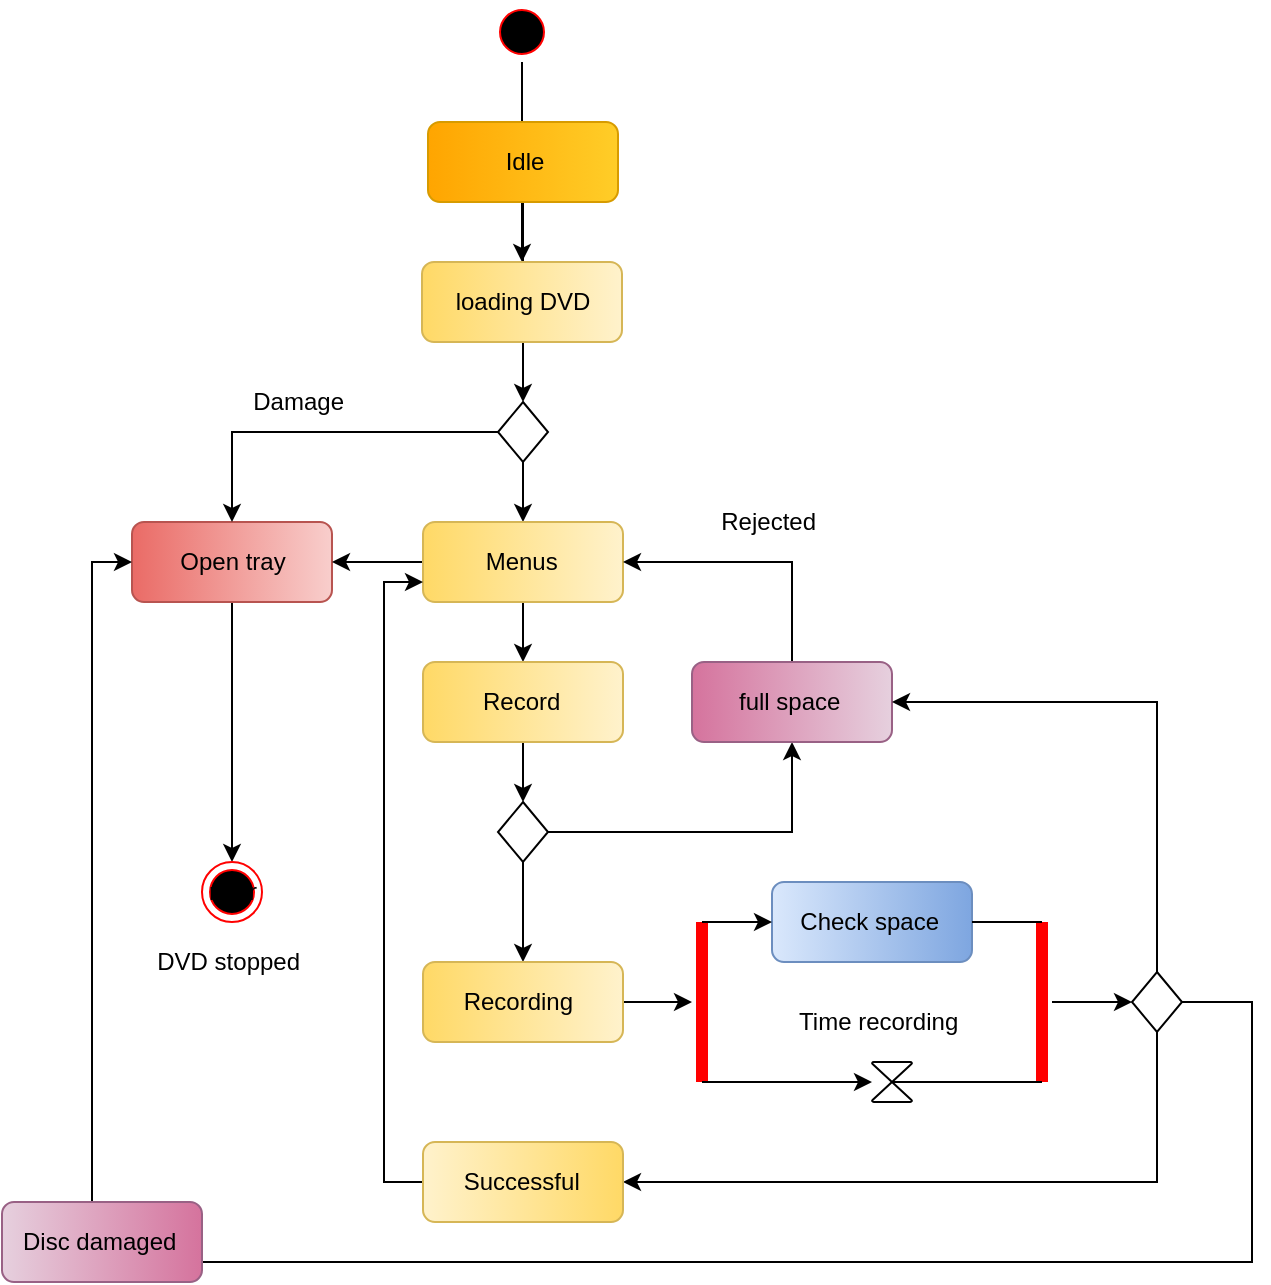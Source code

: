 <mxfile version="13.9.2" type="github" pages="4">
  <diagram id="hAEHXBgW_sw-LOkyO_sJ" name="Page-1">
    <mxGraphModel dx="859" dy="667" grid="1" gridSize="10" guides="1" tooltips="1" connect="1" arrows="1" fold="1" page="1" pageScale="1" pageWidth="850" pageHeight="1100" math="0" shadow="0">
      <root>
        <mxCell id="0" />
        <mxCell id="1" parent="0" />
        <mxCell id="sgPDyOiIJ39v793JOs24-14" value="" style="edgeStyle=orthogonalEdgeStyle;rounded=0;orthogonalLoop=1;jettySize=auto;html=1;" parent="1" source="sgPDyOiIJ39v793JOs24-1" target="sgPDyOiIJ39v793JOs24-8" edge="1">
          <mxGeometry relative="1" as="geometry" />
        </mxCell>
        <mxCell id="sgPDyOiIJ39v793JOs24-1" value="" style="ellipse;html=1;shape=startState;fillColor=#000000;strokeColor=#ff0000;" parent="1" vertex="1">
          <mxGeometry x="410" y="50" width="30" height="30" as="geometry" />
        </mxCell>
        <mxCell id="sgPDyOiIJ39v793JOs24-15" value="" style="edgeStyle=orthogonalEdgeStyle;rounded=0;orthogonalLoop=1;jettySize=auto;html=1;" parent="1" source="sgPDyOiIJ39v793JOs24-6" target="sgPDyOiIJ39v793JOs24-12" edge="1">
          <mxGeometry relative="1" as="geometry" />
        </mxCell>
        <mxCell id="sgPDyOiIJ39v793JOs24-6" value="Idle&lt;br&gt;" style="html=1;rotation=0;direction=west;gradientDirection=east;rounded=1;fillColor=#ffcd28;strokeColor=#d79b00;gradientColor=#ffa500;" parent="1" vertex="1">
          <mxGeometry x="378" y="110" width="95" height="40" as="geometry" />
        </mxCell>
        <mxCell id="sgPDyOiIJ39v793JOs24-8" value="loading DVD" style="html=1;rotation=0;direction=west;gradientDirection=east;rounded=1;gradientColor=#ffd966;fillColor=#fff2cc;strokeColor=#d6b656;" parent="1" vertex="1">
          <mxGeometry x="375" y="180" width="100" height="40" as="geometry" />
        </mxCell>
        <mxCell id="sgPDyOiIJ39v793JOs24-70" style="edgeStyle=orthogonalEdgeStyle;rounded=0;orthogonalLoop=1;jettySize=auto;html=1;entryX=0.5;entryY=0;entryDx=0;entryDy=0;" parent="1" source="sgPDyOiIJ39v793JOs24-11" target="sgPDyOiIJ39v793JOs24-68" edge="1">
          <mxGeometry relative="1" as="geometry" />
        </mxCell>
        <mxCell id="sgPDyOiIJ39v793JOs24-11" value="Open tray" style="html=1;rotation=0;direction=west;gradientDirection=east;rounded=1;gradientColor=#ea6b66;fillColor=#f8cecc;strokeColor=#b85450;" parent="1" vertex="1">
          <mxGeometry x="230" y="310" width="100" height="40" as="geometry" />
        </mxCell>
        <mxCell id="sgPDyOiIJ39v793JOs24-17" style="edgeStyle=orthogonalEdgeStyle;rounded=0;orthogonalLoop=1;jettySize=auto;html=1;entryX=0.5;entryY=1;entryDx=0;entryDy=0;" parent="1" source="sgPDyOiIJ39v793JOs24-12" target="sgPDyOiIJ39v793JOs24-11" edge="1">
          <mxGeometry relative="1" as="geometry" />
        </mxCell>
        <mxCell id="sgPDyOiIJ39v793JOs24-21" value="" style="edgeStyle=orthogonalEdgeStyle;rounded=0;orthogonalLoop=1;jettySize=auto;html=1;" parent="1" source="sgPDyOiIJ39v793JOs24-12" target="sgPDyOiIJ39v793JOs24-18" edge="1">
          <mxGeometry relative="1" as="geometry" />
        </mxCell>
        <mxCell id="sgPDyOiIJ39v793JOs24-12" value="" style="rhombus;whiteSpace=wrap;html=1;rounded=0;gradientColor=none;" parent="1" vertex="1">
          <mxGeometry x="413" y="250" width="25" height="30" as="geometry" />
        </mxCell>
        <mxCell id="sgPDyOiIJ39v793JOs24-23" value="" style="edgeStyle=orthogonalEdgeStyle;rounded=0;orthogonalLoop=1;jettySize=auto;html=1;" parent="1" source="sgPDyOiIJ39v793JOs24-18" target="sgPDyOiIJ39v793JOs24-11" edge="1">
          <mxGeometry relative="1" as="geometry" />
        </mxCell>
        <mxCell id="sgPDyOiIJ39v793JOs24-25" value="" style="edgeStyle=orthogonalEdgeStyle;rounded=0;orthogonalLoop=1;jettySize=auto;html=1;" parent="1" source="sgPDyOiIJ39v793JOs24-18" target="sgPDyOiIJ39v793JOs24-24" edge="1">
          <mxGeometry relative="1" as="geometry" />
        </mxCell>
        <mxCell id="sgPDyOiIJ39v793JOs24-18" value="Menus&amp;nbsp;" style="html=1;rotation=0;direction=west;gradientDirection=east;rounded=1;gradientColor=#ffd966;fillColor=#fff2cc;strokeColor=#d6b656;" parent="1" vertex="1">
          <mxGeometry x="375.5" y="310" width="100" height="40" as="geometry" />
        </mxCell>
        <mxCell id="sgPDyOiIJ39v793JOs24-22" value="Damage&amp;nbsp;" style="text;html=1;strokeColor=none;fillColor=none;align=center;verticalAlign=middle;whiteSpace=wrap;rounded=0;" parent="1" vertex="1">
          <mxGeometry x="270" y="240" width="90" height="20" as="geometry" />
        </mxCell>
        <mxCell id="sgPDyOiIJ39v793JOs24-27" value="" style="edgeStyle=orthogonalEdgeStyle;rounded=0;orthogonalLoop=1;jettySize=auto;html=1;" parent="1" source="sgPDyOiIJ39v793JOs24-24" target="sgPDyOiIJ39v793JOs24-26" edge="1">
          <mxGeometry relative="1" as="geometry" />
        </mxCell>
        <mxCell id="sgPDyOiIJ39v793JOs24-24" value="Record&amp;nbsp;" style="html=1;rotation=0;direction=west;gradientDirection=east;rounded=1;gradientColor=#ffd966;fillColor=#fff2cc;strokeColor=#d6b656;" parent="1" vertex="1">
          <mxGeometry x="375.5" y="380" width="100" height="40" as="geometry" />
        </mxCell>
        <mxCell id="sgPDyOiIJ39v793JOs24-29" style="edgeStyle=orthogonalEdgeStyle;rounded=0;orthogonalLoop=1;jettySize=auto;html=1;" parent="1" source="sgPDyOiIJ39v793JOs24-26" target="sgPDyOiIJ39v793JOs24-28" edge="1">
          <mxGeometry relative="1" as="geometry" />
        </mxCell>
        <mxCell id="sgPDyOiIJ39v793JOs24-32" value="" style="edgeStyle=orthogonalEdgeStyle;rounded=0;orthogonalLoop=1;jettySize=auto;html=1;" parent="1" source="sgPDyOiIJ39v793JOs24-26" target="sgPDyOiIJ39v793JOs24-31" edge="1">
          <mxGeometry relative="1" as="geometry" />
        </mxCell>
        <mxCell id="sgPDyOiIJ39v793JOs24-26" value="" style="rhombus;whiteSpace=wrap;html=1;rounded=0;gradientColor=none;" parent="1" vertex="1">
          <mxGeometry x="413" y="450" width="25" height="30" as="geometry" />
        </mxCell>
        <mxCell id="sgPDyOiIJ39v793JOs24-30" style="edgeStyle=orthogonalEdgeStyle;rounded=0;orthogonalLoop=1;jettySize=auto;html=1;entryX=0;entryY=0.5;entryDx=0;entryDy=0;exitX=0.5;exitY=1;exitDx=0;exitDy=0;" parent="1" source="sgPDyOiIJ39v793JOs24-28" target="sgPDyOiIJ39v793JOs24-18" edge="1">
          <mxGeometry relative="1" as="geometry">
            <mxPoint x="570" y="320" as="targetPoint" />
            <mxPoint x="560" y="330" as="sourcePoint" />
          </mxGeometry>
        </mxCell>
        <mxCell id="sgPDyOiIJ39v793JOs24-28" value="full space&amp;nbsp;" style="html=1;rotation=0;direction=west;gradientDirection=east;rounded=1;gradientColor=#d5739d;fillColor=#e6d0de;strokeColor=#996185;" parent="1" vertex="1">
          <mxGeometry x="510" y="380" width="100" height="40" as="geometry" />
        </mxCell>
        <mxCell id="sgPDyOiIJ39v793JOs24-40" value="" style="edgeStyle=orthogonalEdgeStyle;rounded=0;orthogonalLoop=1;jettySize=auto;html=1;" parent="1" source="sgPDyOiIJ39v793JOs24-31" target="sgPDyOiIJ39v793JOs24-38" edge="1">
          <mxGeometry relative="1" as="geometry" />
        </mxCell>
        <mxCell id="sgPDyOiIJ39v793JOs24-31" value="Recording&amp;nbsp;&amp;nbsp;" style="html=1;rotation=0;direction=west;gradientDirection=east;rounded=1;gradientColor=#ffd966;fillColor=#fff2cc;strokeColor=#d6b656;" parent="1" vertex="1">
          <mxGeometry x="375.5" y="530" width="100" height="40" as="geometry" />
        </mxCell>
        <mxCell id="sgPDyOiIJ39v793JOs24-33" value="Check space&amp;nbsp;" style="html=1;rotation=0;direction=east;gradientDirection=east;rounded=1;horizontal=1;gradientColor=#7ea6e0;fillColor=#dae8fc;strokeColor=#6c8ebf;" parent="1" vertex="1">
          <mxGeometry x="550" y="490" width="100" height="40" as="geometry" />
        </mxCell>
        <mxCell id="sgPDyOiIJ39v793JOs24-34" value="Rejected&amp;nbsp;" style="text;html=1;strokeColor=none;fillColor=none;align=center;verticalAlign=middle;whiteSpace=wrap;rounded=0;" parent="1" vertex="1">
          <mxGeometry x="500" y="300" width="100" height="20" as="geometry" />
        </mxCell>
        <mxCell id="sgPDyOiIJ39v793JOs24-38" value="" style="shape=line;html=1;strokeWidth=6;strokeColor=#ff0000;rounded=0;gradientColor=none;direction=south;" parent="1" vertex="1">
          <mxGeometry x="510" y="510" width="10" height="80" as="geometry" />
        </mxCell>
        <mxCell id="sgPDyOiIJ39v793JOs24-44" value="" style="endArrow=classic;html=1;entryX=0;entryY=0.5;entryDx=0;entryDy=0;exitX=0;exitY=0.5;exitDx=0;exitDy=0;exitPerimeter=0;" parent="1" source="sgPDyOiIJ39v793JOs24-38" target="sgPDyOiIJ39v793JOs24-33" edge="1">
          <mxGeometry width="50" height="50" relative="1" as="geometry">
            <mxPoint x="470" y="490" as="sourcePoint" />
            <mxPoint x="520" y="440" as="targetPoint" />
          </mxGeometry>
        </mxCell>
        <mxCell id="sgPDyOiIJ39v793JOs24-48" value="" style="verticalLabelPosition=bottom;verticalAlign=top;html=1;shape=mxgraph.flowchart.collate;rounded=0;gradientColor=none;" parent="1" vertex="1">
          <mxGeometry x="600" y="580" width="20" height="20" as="geometry" />
        </mxCell>
        <mxCell id="sgPDyOiIJ39v793JOs24-49" value="" style="endArrow=classic;html=1;exitX=1;exitY=0.5;exitDx=0;exitDy=0;exitPerimeter=0;" parent="1" source="sgPDyOiIJ39v793JOs24-38" target="sgPDyOiIJ39v793JOs24-48" edge="1">
          <mxGeometry width="50" height="50" relative="1" as="geometry">
            <mxPoint x="470" y="490" as="sourcePoint" />
            <mxPoint x="520" y="440" as="targetPoint" />
          </mxGeometry>
        </mxCell>
        <mxCell id="sgPDyOiIJ39v793JOs24-53" value="" style="shape=line;html=1;strokeWidth=6;strokeColor=#ff0000;rounded=0;gradientColor=none;direction=south;" parent="1" vertex="1">
          <mxGeometry x="680" y="510" width="10" height="80" as="geometry" />
        </mxCell>
        <mxCell id="sgPDyOiIJ39v793JOs24-56" value="" style="endArrow=none;html=1;exitX=1;exitY=0.5;exitDx=0;exitDy=0;entryX=0;entryY=0.5;entryDx=0;entryDy=0;entryPerimeter=0;" parent="1" source="sgPDyOiIJ39v793JOs24-33" target="sgPDyOiIJ39v793JOs24-53" edge="1">
          <mxGeometry width="50" height="50" relative="1" as="geometry">
            <mxPoint x="470" y="490" as="sourcePoint" />
            <mxPoint x="520" y="440" as="targetPoint" />
          </mxGeometry>
        </mxCell>
        <mxCell id="sgPDyOiIJ39v793JOs24-57" value="" style="endArrow=none;html=1;entryX=1;entryY=0.5;entryDx=0;entryDy=0;entryPerimeter=0;" parent="1" target="sgPDyOiIJ39v793JOs24-53" edge="1">
          <mxGeometry width="50" height="50" relative="1" as="geometry">
            <mxPoint x="610" y="590" as="sourcePoint" />
            <mxPoint x="520" y="440" as="targetPoint" />
          </mxGeometry>
        </mxCell>
        <mxCell id="sgPDyOiIJ39v793JOs24-63" style="edgeStyle=orthogonalEdgeStyle;rounded=0;orthogonalLoop=1;jettySize=auto;html=1;entryX=1;entryY=0.5;entryDx=0;entryDy=0;" parent="1" source="sgPDyOiIJ39v793JOs24-58" target="sgPDyOiIJ39v793JOs24-62" edge="1">
          <mxGeometry relative="1" as="geometry">
            <Array as="points">
              <mxPoint x="743" y="640" />
            </Array>
          </mxGeometry>
        </mxCell>
        <mxCell id="sgPDyOiIJ39v793JOs24-64" style="edgeStyle=orthogonalEdgeStyle;rounded=0;orthogonalLoop=1;jettySize=auto;html=1;entryX=0;entryY=0.5;entryDx=0;entryDy=0;" parent="1" source="sgPDyOiIJ39v793JOs24-58" target="sgPDyOiIJ39v793JOs24-28" edge="1">
          <mxGeometry relative="1" as="geometry">
            <Array as="points">
              <mxPoint x="743" y="400" />
            </Array>
          </mxGeometry>
        </mxCell>
        <mxCell id="sgPDyOiIJ39v793JOs24-71" style="edgeStyle=orthogonalEdgeStyle;rounded=0;orthogonalLoop=1;jettySize=auto;html=1;entryX=1;entryY=0.5;entryDx=0;entryDy=0;" parent="1" source="sgPDyOiIJ39v793JOs24-58" target="sgPDyOiIJ39v793JOs24-11" edge="1">
          <mxGeometry relative="1" as="geometry">
            <Array as="points">
              <mxPoint x="790" y="550" />
              <mxPoint x="790" y="680" />
              <mxPoint x="210" y="680" />
              <mxPoint x="210" y="330" />
            </Array>
          </mxGeometry>
        </mxCell>
        <mxCell id="sgPDyOiIJ39v793JOs24-58" value="" style="rhombus;whiteSpace=wrap;html=1;rounded=0;gradientColor=none;" parent="1" vertex="1">
          <mxGeometry x="730" y="535" width="25" height="30" as="geometry" />
        </mxCell>
        <mxCell id="sgPDyOiIJ39v793JOs24-59" value="" style="endArrow=classic;html=1;entryX=0;entryY=0.5;entryDx=0;entryDy=0;" parent="1" target="sgPDyOiIJ39v793JOs24-58" edge="1">
          <mxGeometry width="50" height="50" relative="1" as="geometry">
            <mxPoint x="690" y="550" as="sourcePoint" />
            <mxPoint x="520" y="440" as="targetPoint" />
          </mxGeometry>
        </mxCell>
        <mxCell id="sgPDyOiIJ39v793JOs24-67" style="edgeStyle=orthogonalEdgeStyle;rounded=0;orthogonalLoop=1;jettySize=auto;html=1;entryX=1;entryY=0.25;entryDx=0;entryDy=0;" parent="1" source="sgPDyOiIJ39v793JOs24-62" target="sgPDyOiIJ39v793JOs24-18" edge="1">
          <mxGeometry relative="1" as="geometry">
            <Array as="points">
              <mxPoint x="356" y="640" />
              <mxPoint x="356" y="340" />
            </Array>
          </mxGeometry>
        </mxCell>
        <mxCell id="sgPDyOiIJ39v793JOs24-62" value="Successful&amp;nbsp;" style="html=1;rotation=0;direction=east;gradientDirection=east;rounded=1;horizontal=1;gradientColor=#ffd966;fillColor=#fff2cc;strokeColor=#d6b656;" parent="1" vertex="1">
          <mxGeometry x="375.5" y="620" width="100" height="40" as="geometry" />
        </mxCell>
        <mxCell id="sgPDyOiIJ39v793JOs24-65" value="Time recording&amp;nbsp;" style="text;html=1;strokeColor=none;fillColor=none;align=center;verticalAlign=middle;whiteSpace=wrap;rounded=0;" parent="1" vertex="1">
          <mxGeometry x="560" y="550" width="90" height="20" as="geometry" />
        </mxCell>
        <mxCell id="sgPDyOiIJ39v793JOs24-68" value="rrrrrr" style="ellipse;html=1;shape=endState;fillColor=#000000;strokeColor=#ff0000;rounded=0;" parent="1" vertex="1">
          <mxGeometry x="265" y="480" width="30" height="30" as="geometry" />
        </mxCell>
        <mxCell id="sgPDyOiIJ39v793JOs24-69" value="DVD stopped&amp;nbsp;" style="text;html=1;strokeColor=none;fillColor=none;align=center;verticalAlign=middle;whiteSpace=wrap;rounded=0;" parent="1" vertex="1">
          <mxGeometry x="235" y="520" width="90" height="20" as="geometry" />
        </mxCell>
        <mxCell id="sgPDyOiIJ39v793JOs24-72" value="Disc damaged&amp;nbsp;" style="html=1;rotation=0;direction=east;gradientDirection=east;rounded=1;horizontal=1;gradientColor=#d5739d;fillColor=#e6d0de;strokeColor=#996185;" parent="1" vertex="1">
          <mxGeometry x="165" y="650" width="100" height="40" as="geometry" />
        </mxCell>
      </root>
    </mxGraphModel>
  </diagram>
  <diagram id="93QkW95OPvs3D_4Ogpfk" name="Page-2">
    <mxGraphModel dx="859" dy="667" grid="1" gridSize="10" guides="1" tooltips="1" connect="1" arrows="1" fold="1" page="1" pageScale="1" pageWidth="850" pageHeight="1100" math="0" shadow="0">
      <root>
        <mxCell id="_-v7dFgQ6czYNv9Y7Xcr-0" />
        <mxCell id="_-v7dFgQ6czYNv9Y7Xcr-1" parent="_-v7dFgQ6czYNv9Y7Xcr-0" />
        <mxCell id="m_a1Ltt_fcYvZuq43tVq-2" value="" style="edgeStyle=orthogonalEdgeStyle;rounded=0;orthogonalLoop=1;jettySize=auto;html=1;" parent="_-v7dFgQ6czYNv9Y7Xcr-1" source="_-v7dFgQ6czYNv9Y7Xcr-2" target="m_a1Ltt_fcYvZuq43tVq-1" edge="1">
          <mxGeometry relative="1" as="geometry" />
        </mxCell>
        <mxCell id="_-v7dFgQ6czYNv9Y7Xcr-2" value="" style="ellipse;html=1;shape=startState;fillColor=#000000;strokeColor=#ff0000;rounded=0;" parent="_-v7dFgQ6czYNv9Y7Xcr-1" vertex="1">
          <mxGeometry x="410" y="50" width="30" height="30" as="geometry" />
        </mxCell>
        <mxCell id="m_a1Ltt_fcYvZuq43tVq-0" value="Session 1" style="html=1;rotation=0;direction=west;gradientDirection=east;rounded=1;gradientColor=#97d077;fillColor=#d5e8d4;strokeColor=#82b366;" parent="_-v7dFgQ6czYNv9Y7Xcr-1" vertex="1">
          <mxGeometry x="375" y="100" width="100" height="40" as="geometry" />
        </mxCell>
        <mxCell id="Tu0s-6yWSxeFOU97Epcn-1" value="" style="edgeStyle=orthogonalEdgeStyle;rounded=0;orthogonalLoop=1;jettySize=auto;html=1;" parent="_-v7dFgQ6czYNv9Y7Xcr-1" source="m_a1Ltt_fcYvZuq43tVq-1" target="Tu0s-6yWSxeFOU97Epcn-0" edge="1">
          <mxGeometry relative="1" as="geometry" />
        </mxCell>
        <mxCell id="m_a1Ltt_fcYvZuq43tVq-1" value="Input PIN" style="html=1;rotation=0;direction=west;gradientDirection=east;rounded=1;fillColor=#e6d0de;gradientColor=#d5739d;strokeColor=#996185;" parent="_-v7dFgQ6czYNv9Y7Xcr-1" vertex="1">
          <mxGeometry x="375" y="180" width="100" height="40" as="geometry" />
        </mxCell>
        <mxCell id="Tu0s-6yWSxeFOU97Epcn-25" value="" style="edgeStyle=orthogonalEdgeStyle;rounded=0;orthogonalLoop=1;jettySize=auto;html=1;" parent="_-v7dFgQ6czYNv9Y7Xcr-1" source="m_a1Ltt_fcYvZuq43tVq-3" target="Tu0s-6yWSxeFOU97Epcn-24" edge="1">
          <mxGeometry relative="1" as="geometry" />
        </mxCell>
        <mxCell id="m_a1Ltt_fcYvZuq43tVq-3" value="Session 2" style="html=1;rotation=0;direction=west;gradientDirection=east;rounded=1;gradientColor=#97d077;fillColor=#d5e8d4;strokeColor=#82b366;" parent="_-v7dFgQ6czYNv9Y7Xcr-1" vertex="1">
          <mxGeometry x="375.5" y="320" width="100" height="40" as="geometry" />
        </mxCell>
        <mxCell id="Tu0s-6yWSxeFOU97Epcn-18" value="" style="edgeStyle=orthogonalEdgeStyle;rounded=0;orthogonalLoop=1;jettySize=auto;html=1;" parent="_-v7dFgQ6czYNv9Y7Xcr-1" source="Tu0s-6yWSxeFOU97Epcn-0" target="Tu0s-6yWSxeFOU97Epcn-6" edge="1">
          <mxGeometry relative="1" as="geometry" />
        </mxCell>
        <mxCell id="Tu0s-6yWSxeFOU97Epcn-20" style="edgeStyle=orthogonalEdgeStyle;rounded=0;orthogonalLoop=1;jettySize=auto;html=1;exitX=1;exitY=0.5;exitDx=0;exitDy=0;entryX=0;entryY=0.5;entryDx=0;entryDy=0;" parent="_-v7dFgQ6czYNv9Y7Xcr-1" source="Tu0s-6yWSxeFOU97Epcn-0" target="Tu0s-6yWSxeFOU97Epcn-2" edge="1">
          <mxGeometry relative="1" as="geometry" />
        </mxCell>
        <mxCell id="Tu0s-6yWSxeFOU97Epcn-21" value="" style="edgeStyle=orthogonalEdgeStyle;rounded=0;orthogonalLoop=1;jettySize=auto;html=1;" parent="_-v7dFgQ6czYNv9Y7Xcr-1" source="Tu0s-6yWSxeFOU97Epcn-0" target="m_a1Ltt_fcYvZuq43tVq-3" edge="1">
          <mxGeometry relative="1" as="geometry" />
        </mxCell>
        <mxCell id="Tu0s-6yWSxeFOU97Epcn-0" value="" style="rhombus;whiteSpace=wrap;html=1;rounded=0;fillColor=#6a00ff;strokeColor=#3700CC;fontColor=#ffffff;" parent="_-v7dFgQ6czYNv9Y7Xcr-1" vertex="1">
          <mxGeometry x="413" y="250" width="25" height="30" as="geometry" />
        </mxCell>
        <mxCell id="Tu0s-6yWSxeFOU97Epcn-2" value="" style="ellipse;html=1;shape=endState;fillColor=#000000;strokeColor=#ff0000;rounded=0;" parent="_-v7dFgQ6czYNv9Y7Xcr-1" vertex="1">
          <mxGeometry x="595" y="250" width="30" height="30" as="geometry" />
        </mxCell>
        <mxCell id="Tu0s-6yWSxeFOU97Epcn-4" value="Press Cancel&amp;nbsp;" style="text;html=1;strokeColor=none;fillColor=none;align=center;verticalAlign=middle;whiteSpace=wrap;rounded=0;" parent="_-v7dFgQ6czYNv9Y7Xcr-1" vertex="1">
          <mxGeometry x="480" y="240" width="90" height="20" as="geometry" />
        </mxCell>
        <mxCell id="Tu0s-6yWSxeFOU97Epcn-5" value="" style="ellipse;html=1;shape=endState;fillColor=#000000;strokeColor=#ff0000;rounded=0;" parent="_-v7dFgQ6czYNv9Y7Xcr-1" vertex="1">
          <mxGeometry x="240" y="250" width="30" height="30" as="geometry" />
        </mxCell>
        <mxCell id="Tu0s-6yWSxeFOU97Epcn-9" value="" style="edgeStyle=orthogonalEdgeStyle;rounded=0;orthogonalLoop=1;jettySize=auto;html=1;" parent="_-v7dFgQ6czYNv9Y7Xcr-1" source="Tu0s-6yWSxeFOU97Epcn-6" target="Tu0s-6yWSxeFOU97Epcn-5" edge="1">
          <mxGeometry relative="1" as="geometry" />
        </mxCell>
        <mxCell id="Tu0s-6yWSxeFOU97Epcn-12" style="edgeStyle=orthogonalEdgeStyle;rounded=0;orthogonalLoop=1;jettySize=auto;html=1;entryX=1;entryY=0.5;entryDx=0;entryDy=0;" parent="_-v7dFgQ6czYNv9Y7Xcr-1" source="Tu0s-6yWSxeFOU97Epcn-6" target="m_a1Ltt_fcYvZuq43tVq-1" edge="1">
          <mxGeometry relative="1" as="geometry">
            <mxPoint x="350" y="180" as="targetPoint" />
            <Array as="points">
              <mxPoint x="333" y="200" />
            </Array>
          </mxGeometry>
        </mxCell>
        <mxCell id="Tu0s-6yWSxeFOU97Epcn-6" value="" style="rhombus;whiteSpace=wrap;html=1;rounded=0;fillColor=#6a00ff;strokeColor=#3700CC;fontColor=#ffffff;" parent="_-v7dFgQ6czYNv9Y7Xcr-1" vertex="1">
          <mxGeometry x="320" y="250" width="25" height="30" as="geometry" />
        </mxCell>
        <mxCell id="Tu0s-6yWSxeFOU97Epcn-8" value="Error&amp;nbsp;" style="text;html=1;strokeColor=none;fillColor=none;align=center;verticalAlign=middle;whiteSpace=wrap;rounded=0;" parent="_-v7dFgQ6czYNv9Y7Xcr-1" vertex="1">
          <mxGeometry x="360" y="240" width="40" height="20" as="geometry" />
        </mxCell>
        <mxCell id="Tu0s-6yWSxeFOU97Epcn-10" value="T=3" style="text;html=1;strokeColor=none;fillColor=none;align=center;verticalAlign=middle;whiteSpace=wrap;rounded=0;" parent="_-v7dFgQ6czYNv9Y7Xcr-1" vertex="1">
          <mxGeometry x="280" y="240" width="40" height="20" as="geometry" />
        </mxCell>
        <mxCell id="Tu0s-6yWSxeFOU97Epcn-11" value="T=Time" style="text;html=1;strokeColor=none;fillColor=none;align=center;verticalAlign=middle;whiteSpace=wrap;rounded=0;" parent="_-v7dFgQ6czYNv9Y7Xcr-1" vertex="1">
          <mxGeometry x="235" y="210" width="40" height="20" as="geometry" />
        </mxCell>
        <mxCell id="Tu0s-6yWSxeFOU97Epcn-14" value="T&amp;lt;3" style="text;html=1;strokeColor=none;fillColor=none;align=center;verticalAlign=middle;whiteSpace=wrap;rounded=0;" parent="_-v7dFgQ6czYNv9Y7Xcr-1" vertex="1">
          <mxGeometry x="290" y="200" width="40" height="20" as="geometry" />
        </mxCell>
        <mxCell id="Tu0s-6yWSxeFOU97Epcn-22" value="PIN ok" style="text;html=1;strokeColor=none;fillColor=none;align=center;verticalAlign=middle;whiteSpace=wrap;rounded=0;" parent="_-v7dFgQ6czYNv9Y7Xcr-1" vertex="1">
          <mxGeometry x="430" y="290" width="40" height="20" as="geometry" />
        </mxCell>
        <mxCell id="Tu0s-6yWSxeFOU97Epcn-23" value="Insert Card (ATM)" style="text;html=1;strokeColor=none;fillColor=none;align=center;verticalAlign=middle;whiteSpace=wrap;rounded=0;" parent="_-v7dFgQ6czYNv9Y7Xcr-1" vertex="1">
          <mxGeometry x="438" y="150" width="110" height="20" as="geometry" />
        </mxCell>
        <mxCell id="Tu0s-6yWSxeFOU97Epcn-28" value="" style="edgeStyle=orthogonalEdgeStyle;rounded=0;orthogonalLoop=1;jettySize=auto;html=1;" parent="_-v7dFgQ6czYNv9Y7Xcr-1" source="Tu0s-6yWSxeFOU97Epcn-24" target="Tu0s-6yWSxeFOU97Epcn-26" edge="1">
          <mxGeometry relative="1" as="geometry" />
        </mxCell>
        <mxCell id="Tu0s-6yWSxeFOU97Epcn-29" value="" style="edgeStyle=orthogonalEdgeStyle;rounded=0;orthogonalLoop=1;jettySize=auto;html=1;" parent="_-v7dFgQ6czYNv9Y7Xcr-1" source="Tu0s-6yWSxeFOU97Epcn-24" target="Tu0s-6yWSxeFOU97Epcn-27" edge="1">
          <mxGeometry relative="1" as="geometry" />
        </mxCell>
        <mxCell id="Tu0s-6yWSxeFOU97Epcn-41" value="" style="edgeStyle=orthogonalEdgeStyle;rounded=0;orthogonalLoop=1;jettySize=auto;html=1;" parent="_-v7dFgQ6czYNv9Y7Xcr-1" source="Tu0s-6yWSxeFOU97Epcn-24" target="Tu0s-6yWSxeFOU97Epcn-40" edge="1">
          <mxGeometry relative="1" as="geometry" />
        </mxCell>
        <mxCell id="Tu0s-6yWSxeFOU97Epcn-24" value="" style="rhombus;whiteSpace=wrap;html=1;rounded=0;fillColor=#6a00ff;strokeColor=#3700CC;fontColor=#ffffff;" parent="_-v7dFgQ6czYNv9Y7Xcr-1" vertex="1">
          <mxGeometry x="413" y="390" width="25" height="30" as="geometry" />
        </mxCell>
        <mxCell id="Tu0s-6yWSxeFOU97Epcn-30" style="edgeStyle=orthogonalEdgeStyle;rounded=0;orthogonalLoop=1;jettySize=auto;html=1;" parent="_-v7dFgQ6czYNv9Y7Xcr-1" source="Tu0s-6yWSxeFOU97Epcn-26" target="Tu0s-6yWSxeFOU97Epcn-33" edge="1">
          <mxGeometry relative="1" as="geometry">
            <mxPoint x="690" y="410" as="targetPoint" />
          </mxGeometry>
        </mxCell>
        <mxCell id="Tu0s-6yWSxeFOU97Epcn-26" value="Deposit&amp;nbsp;" style="html=1;rotation=0;direction=west;gradientDirection=east;rounded=1;gradientColor=#ffa500;fillColor=#ffcd28;strokeColor=#d79b00;" parent="_-v7dFgQ6czYNv9Y7Xcr-1" vertex="1">
          <mxGeometry x="475.5" y="385" width="100" height="40" as="geometry" />
        </mxCell>
        <mxCell id="Tu0s-6yWSxeFOU97Epcn-51" style="edgeStyle=orthogonalEdgeStyle;rounded=0;orthogonalLoop=1;jettySize=auto;html=1;entryX=0.5;entryY=1;entryDx=0;entryDy=0;" parent="_-v7dFgQ6czYNv9Y7Xcr-1" source="Tu0s-6yWSxeFOU97Epcn-27" target="Tu0s-6yWSxeFOU97Epcn-47" edge="1">
          <mxGeometry relative="1" as="geometry">
            <Array as="points">
              <mxPoint x="226" y="405" />
              <mxPoint x="226" y="448" />
            </Array>
          </mxGeometry>
        </mxCell>
        <mxCell id="Tu0s-6yWSxeFOU97Epcn-27" value="Withdrawal&amp;nbsp;" style="html=1;rotation=0;direction=west;gradientDirection=east;rounded=1;gradientColor=#ffa500;fillColor=#ffcd28;strokeColor=#d79b00;" parent="_-v7dFgQ6czYNv9Y7Xcr-1" vertex="1">
          <mxGeometry x="275.5" y="385" width="100" height="40" as="geometry" />
        </mxCell>
        <mxCell id="Tu0s-6yWSxeFOU97Epcn-39" style="edgeStyle=orthogonalEdgeStyle;rounded=0;orthogonalLoop=1;jettySize=auto;html=1;entryX=1;entryY=0.5;entryDx=0;entryDy=0;entryPerimeter=0;" parent="_-v7dFgQ6czYNv9Y7Xcr-1" source="Tu0s-6yWSxeFOU97Epcn-31" target="Tu0s-6yWSxeFOU97Epcn-37" edge="1">
          <mxGeometry relative="1" as="geometry">
            <Array as="points">
              <mxPoint x="760" y="540" />
              <mxPoint x="760" y="540" />
            </Array>
          </mxGeometry>
        </mxCell>
        <mxCell id="Tu0s-6yWSxeFOU97Epcn-31" value="Deposit Operation" style="html=1;rotation=0;direction=west;gradientDirection=east;rounded=1;gradientColor=#ea6b66;fillColor=#f8cecc;strokeColor=#b85450;" parent="_-v7dFgQ6czYNv9Y7Xcr-1" vertex="1">
          <mxGeometry x="710" y="470" width="100" height="40" as="geometry" />
        </mxCell>
        <mxCell id="Tu0s-6yWSxeFOU97Epcn-38" style="edgeStyle=orthogonalEdgeStyle;rounded=0;orthogonalLoop=1;jettySize=auto;html=1;entryX=0;entryY=0.5;entryDx=0;entryDy=0;entryPerimeter=0;" parent="_-v7dFgQ6czYNv9Y7Xcr-1" source="Tu0s-6yWSxeFOU97Epcn-32" target="Tu0s-6yWSxeFOU97Epcn-37" edge="1">
          <mxGeometry relative="1" as="geometry">
            <Array as="points">
              <mxPoint x="640" y="540" />
              <mxPoint x="640" y="540" />
            </Array>
          </mxGeometry>
        </mxCell>
        <mxCell id="Tu0s-6yWSxeFOU97Epcn-32" value="Printing Receipt" style="html=1;rotation=0;direction=west;gradientDirection=east;rounded=1;gradientColor=#ffd966;fillColor=#fff2cc;strokeColor=#d6b656;" parent="_-v7dFgQ6czYNv9Y7Xcr-1" vertex="1">
          <mxGeometry x="590" y="470" width="100" height="40" as="geometry" />
        </mxCell>
        <mxCell id="Tu0s-6yWSxeFOU97Epcn-35" style="edgeStyle=orthogonalEdgeStyle;rounded=0;orthogonalLoop=1;jettySize=auto;html=1;entryX=0.5;entryY=1;entryDx=0;entryDy=0;" parent="_-v7dFgQ6czYNv9Y7Xcr-1" source="Tu0s-6yWSxeFOU97Epcn-33" target="Tu0s-6yWSxeFOU97Epcn-32" edge="1">
          <mxGeometry relative="1" as="geometry">
            <Array as="points">
              <mxPoint x="640" y="450" />
              <mxPoint x="640" y="450" />
            </Array>
          </mxGeometry>
        </mxCell>
        <mxCell id="Tu0s-6yWSxeFOU97Epcn-36" value="" style="edgeStyle=orthogonalEdgeStyle;rounded=0;orthogonalLoop=1;jettySize=auto;html=1;" parent="_-v7dFgQ6czYNv9Y7Xcr-1" source="Tu0s-6yWSxeFOU97Epcn-33" target="Tu0s-6yWSxeFOU97Epcn-31" edge="1">
          <mxGeometry relative="1" as="geometry">
            <Array as="points">
              <mxPoint x="760" y="460" />
              <mxPoint x="760" y="460" />
            </Array>
          </mxGeometry>
        </mxCell>
        <mxCell id="Tu0s-6yWSxeFOU97Epcn-33" value="" style="shape=line;html=1;strokeWidth=6;strokeColor=#ff0000;rounded=0;fillColor=#ffffff;gradientColor=none;" parent="_-v7dFgQ6czYNv9Y7Xcr-1" vertex="1">
          <mxGeometry x="640" y="440" width="120" height="10" as="geometry" />
        </mxCell>
        <mxCell id="Tu0s-6yWSxeFOU97Epcn-44" style="edgeStyle=orthogonalEdgeStyle;rounded=0;orthogonalLoop=1;jettySize=auto;html=1;entryX=0;entryY=0.5;entryDx=0;entryDy=0;" parent="_-v7dFgQ6czYNv9Y7Xcr-1" source="Tu0s-6yWSxeFOU97Epcn-37" target="Tu0s-6yWSxeFOU97Epcn-42" edge="1">
          <mxGeometry relative="1" as="geometry">
            <Array as="points">
              <mxPoint x="700" y="710" />
            </Array>
          </mxGeometry>
        </mxCell>
        <mxCell id="Tu0s-6yWSxeFOU97Epcn-37" value="" style="shape=line;html=1;strokeWidth=6;strokeColor=#ff0000;rounded=0;fillColor=#ffffff;gradientColor=none;" parent="_-v7dFgQ6czYNv9Y7Xcr-1" vertex="1">
          <mxGeometry x="640" y="540" width="120" height="10" as="geometry" />
        </mxCell>
        <mxCell id="Tu0s-6yWSxeFOU97Epcn-43" value="" style="edgeStyle=orthogonalEdgeStyle;rounded=0;orthogonalLoop=1;jettySize=auto;html=1;" parent="_-v7dFgQ6czYNv9Y7Xcr-1" source="Tu0s-6yWSxeFOU97Epcn-40" target="Tu0s-6yWSxeFOU97Epcn-42" edge="1">
          <mxGeometry relative="1" as="geometry" />
        </mxCell>
        <mxCell id="Tu0s-6yWSxeFOU97Epcn-40" value="Inquity Operation" style="html=1;rotation=0;direction=west;gradientDirection=east;rounded=1;gradientColor=#d5739d;fillColor=#e6d0de;strokeColor=#996185;" parent="_-v7dFgQ6czYNv9Y7Xcr-1" vertex="1">
          <mxGeometry x="375.5" y="470" width="100" height="40" as="geometry" />
        </mxCell>
        <mxCell id="Tu0s-6yWSxeFOU97Epcn-66" style="edgeStyle=orthogonalEdgeStyle;rounded=0;orthogonalLoop=1;jettySize=auto;html=1;entryX=0.5;entryY=0;entryDx=0;entryDy=0;" parent="_-v7dFgQ6czYNv9Y7Xcr-1" source="Tu0s-6yWSxeFOU97Epcn-42" target="Tu0s-6yWSxeFOU97Epcn-45" edge="1">
          <mxGeometry relative="1" as="geometry" />
        </mxCell>
        <mxCell id="Tu0s-6yWSxeFOU97Epcn-42" value="Select Receipt" style="html=1;rotation=0;direction=west;gradientDirection=east;rounded=1;gradientColor=#ea6b66;fillColor=#f8cecc;strokeColor=#b85450;" parent="_-v7dFgQ6czYNv9Y7Xcr-1" vertex="1">
          <mxGeometry x="375.5" y="690" width="100" height="40" as="geometry" />
        </mxCell>
        <mxCell id="Tu0s-6yWSxeFOU97Epcn-67" style="edgeStyle=orthogonalEdgeStyle;rounded=0;orthogonalLoop=1;jettySize=auto;html=1;entryX=0.5;entryY=1;entryDx=0;entryDy=0;" parent="_-v7dFgQ6czYNv9Y7Xcr-1" source="Tu0s-6yWSxeFOU97Epcn-45" target="Tu0s-6yWSxeFOU97Epcn-48" edge="1">
          <mxGeometry relative="1" as="geometry" />
        </mxCell>
        <mxCell id="Tu0s-6yWSxeFOU97Epcn-71" style="edgeStyle=orthogonalEdgeStyle;rounded=0;orthogonalLoop=1;jettySize=auto;html=1;" parent="_-v7dFgQ6czYNv9Y7Xcr-1" source="Tu0s-6yWSxeFOU97Epcn-45" edge="1">
          <mxGeometry relative="1" as="geometry">
            <mxPoint x="140" y="765" as="targetPoint" />
          </mxGeometry>
        </mxCell>
        <mxCell id="Tu0s-6yWSxeFOU97Epcn-45" value="" style="rhombus;whiteSpace=wrap;html=1;rounded=0;fillColor=#6a00ff;strokeColor=#3700CC;fontColor=#ffffff;" parent="_-v7dFgQ6czYNv9Y7Xcr-1" vertex="1">
          <mxGeometry x="413" y="750" width="25" height="30" as="geometry" />
        </mxCell>
        <mxCell id="Tu0s-6yWSxeFOU97Epcn-50" value="" style="edgeStyle=orthogonalEdgeStyle;rounded=0;orthogonalLoop=1;jettySize=auto;html=1;" parent="_-v7dFgQ6czYNv9Y7Xcr-1" source="Tu0s-6yWSxeFOU97Epcn-47" target="Tu0s-6yWSxeFOU97Epcn-49" edge="1">
          <mxGeometry relative="1" as="geometry" />
        </mxCell>
        <mxCell id="Tu0s-6yWSxeFOU97Epcn-47" value="Select Value\Input&amp;nbsp;" style="html=1;rotation=0;direction=west;gradientDirection=east;rounded=1;gradientColor=#ffd966;fillColor=#fff2cc;strokeColor=#d6b656;" parent="_-v7dFgQ6czYNv9Y7Xcr-1" vertex="1">
          <mxGeometry x="175.5" y="470" width="100" height="40" as="geometry" />
        </mxCell>
        <mxCell id="Tu0s-6yWSxeFOU97Epcn-74" style="edgeStyle=orthogonalEdgeStyle;rounded=0;orthogonalLoop=1;jettySize=auto;html=1;entryX=0.5;entryY=1;entryDx=0;entryDy=0;" parent="_-v7dFgQ6czYNv9Y7Xcr-1" source="Tu0s-6yWSxeFOU97Epcn-48" target="Tu0s-6yWSxeFOU97Epcn-59" edge="1">
          <mxGeometry relative="1" as="geometry" />
        </mxCell>
        <mxCell id="Tu0s-6yWSxeFOU97Epcn-48" value="Print Receipt&amp;nbsp;" style="html=1;rotation=0;direction=west;gradientDirection=east;rounded=1;fillColor=#a20025;strokeColor=#6F0000;fontColor=#ffffff;" parent="_-v7dFgQ6czYNv9Y7Xcr-1" vertex="1">
          <mxGeometry x="375.5" y="810" width="100" height="40" as="geometry" />
        </mxCell>
        <mxCell id="Tu0s-6yWSxeFOU97Epcn-53" value="" style="edgeStyle=orthogonalEdgeStyle;rounded=0;orthogonalLoop=1;jettySize=auto;html=1;" parent="_-v7dFgQ6czYNv9Y7Xcr-1" source="Tu0s-6yWSxeFOU97Epcn-49" target="Tu0s-6yWSxeFOU97Epcn-52" edge="1">
          <mxGeometry relative="1" as="geometry" />
        </mxCell>
        <mxCell id="Tu0s-6yWSxeFOU97Epcn-49" value="Check Balance&amp;nbsp;" style="html=1;rotation=0;direction=west;gradientDirection=east;rounded=1;gradientColor=#ea6b66;fillColor=#f8cecc;strokeColor=#b85450;" parent="_-v7dFgQ6czYNv9Y7Xcr-1" vertex="1">
          <mxGeometry x="175.5" y="560" width="100" height="40" as="geometry" />
        </mxCell>
        <mxCell id="Tu0s-6yWSxeFOU97Epcn-55" value="" style="edgeStyle=orthogonalEdgeStyle;rounded=0;orthogonalLoop=1;jettySize=auto;html=1;" parent="_-v7dFgQ6czYNv9Y7Xcr-1" source="Tu0s-6yWSxeFOU97Epcn-52" target="Tu0s-6yWSxeFOU97Epcn-54" edge="1">
          <mxGeometry relative="1" as="geometry" />
        </mxCell>
        <mxCell id="Tu0s-6yWSxeFOU97Epcn-58" value="" style="edgeStyle=orthogonalEdgeStyle;rounded=0;orthogonalLoop=1;jettySize=auto;html=1;" parent="_-v7dFgQ6czYNv9Y7Xcr-1" source="Tu0s-6yWSxeFOU97Epcn-52" target="Tu0s-6yWSxeFOU97Epcn-57" edge="1">
          <mxGeometry relative="1" as="geometry" />
        </mxCell>
        <mxCell id="Tu0s-6yWSxeFOU97Epcn-52" value="" style="rhombus;whiteSpace=wrap;html=1;rounded=0;fillColor=#6a00ff;strokeColor=#3700CC;fontColor=#ffffff;" parent="_-v7dFgQ6czYNv9Y7Xcr-1" vertex="1">
          <mxGeometry x="213" y="630" width="25" height="30" as="geometry" />
        </mxCell>
        <mxCell id="Tu0s-6yWSxeFOU97Epcn-68" style="edgeStyle=orthogonalEdgeStyle;rounded=0;orthogonalLoop=1;jettySize=auto;html=1;entryX=1;entryY=0.5;entryDx=0;entryDy=0;" parent="_-v7dFgQ6czYNv9Y7Xcr-1" source="Tu0s-6yWSxeFOU97Epcn-54" target="Tu0s-6yWSxeFOU97Epcn-42" edge="1">
          <mxGeometry relative="1" as="geometry" />
        </mxCell>
        <mxCell id="Tu0s-6yWSxeFOU97Epcn-54" value="Withdrawal Operation" style="html=1;rotation=0;direction=west;gradientDirection=east;rounded=1;gradientColor=#ffd966;fillColor=#fff2cc;strokeColor=#d6b656;" parent="_-v7dFgQ6czYNv9Y7Xcr-1" vertex="1">
          <mxGeometry x="175.5" y="690" width="100" height="40" as="geometry" />
        </mxCell>
        <mxCell id="Tu0s-6yWSxeFOU97Epcn-56" value="Ok" style="text;html=1;strokeColor=none;fillColor=none;align=center;verticalAlign=middle;whiteSpace=wrap;rounded=0;" parent="_-v7dFgQ6czYNv9Y7Xcr-1" vertex="1">
          <mxGeometry x="230" y="660" width="40" height="20" as="geometry" />
        </mxCell>
        <mxCell id="Tu0s-6yWSxeFOU97Epcn-60" value="" style="edgeStyle=orthogonalEdgeStyle;rounded=0;orthogonalLoop=1;jettySize=auto;html=1;" parent="_-v7dFgQ6czYNv9Y7Xcr-1" source="Tu0s-6yWSxeFOU97Epcn-57" target="Tu0s-6yWSxeFOU97Epcn-59" edge="1">
          <mxGeometry relative="1" as="geometry" />
        </mxCell>
        <mxCell id="Tu0s-6yWSxeFOU97Epcn-62" style="edgeStyle=orthogonalEdgeStyle;rounded=0;orthogonalLoop=1;jettySize=auto;html=1;entryX=1;entryY=0.75;entryDx=0;entryDy=0;" parent="_-v7dFgQ6czYNv9Y7Xcr-1" source="Tu0s-6yWSxeFOU97Epcn-57" target="m_a1Ltt_fcYvZuq43tVq-1" edge="1">
          <mxGeometry relative="1" as="geometry">
            <Array as="points">
              <mxPoint x="138" y="190" />
            </Array>
          </mxGeometry>
        </mxCell>
        <mxCell id="Tu0s-6yWSxeFOU97Epcn-57" value="" style="rhombus;whiteSpace=wrap;html=1;rounded=0;fillColor=#6a00ff;strokeColor=#3700CC;fontColor=#ffffff;" parent="_-v7dFgQ6czYNv9Y7Xcr-1" vertex="1">
          <mxGeometry x="125" y="630" width="25" height="30" as="geometry" />
        </mxCell>
        <mxCell id="Tu0s-6yWSxeFOU97Epcn-59" value="" style="ellipse;html=1;shape=endState;fillColor=#000000;strokeColor=#ff0000;rounded=0;" parent="_-v7dFgQ6czYNv9Y7Xcr-1" vertex="1">
          <mxGeometry x="122.5" y="690" width="30" height="30" as="geometry" />
        </mxCell>
        <mxCell id="Tu0s-6yWSxeFOU97Epcn-61" value="No" style="text;html=1;strokeColor=none;fillColor=none;align=center;verticalAlign=middle;whiteSpace=wrap;rounded=0;" parent="_-v7dFgQ6czYNv9Y7Xcr-1" vertex="1">
          <mxGeometry x="170" y="620" width="40" height="20" as="geometry" />
        </mxCell>
        <mxCell id="Tu0s-6yWSxeFOU97Epcn-69" value="Ok" style="text;html=1;strokeColor=none;fillColor=none;align=center;verticalAlign=middle;whiteSpace=wrap;rounded=0;" parent="_-v7dFgQ6czYNv9Y7Xcr-1" vertex="1">
          <mxGeometry x="430" y="780" width="40" height="20" as="geometry" />
        </mxCell>
        <mxCell id="Tu0s-6yWSxeFOU97Epcn-72" value="No" style="text;html=1;strokeColor=none;fillColor=none;align=center;verticalAlign=middle;whiteSpace=wrap;rounded=0;" parent="_-v7dFgQ6czYNv9Y7Xcr-1" vertex="1">
          <mxGeometry x="360" y="740" width="40" height="20" as="geometry" />
        </mxCell>
        <mxCell id="Tu0s-6yWSxeFOU97Epcn-75" value="Ejected&amp;nbsp;" style="text;html=1;strokeColor=none;fillColor=none;align=center;verticalAlign=middle;whiteSpace=wrap;rounded=0;" parent="_-v7dFgQ6czYNv9Y7Xcr-1" vertex="1">
          <mxGeometry x="70" y="695" width="40" height="20" as="geometry" />
        </mxCell>
        <mxCell id="Tu0s-6yWSxeFOU97Epcn-76" value="Ejected&amp;nbsp;" style="text;html=1;strokeColor=none;fillColor=none;align=center;verticalAlign=middle;whiteSpace=wrap;rounded=0;" parent="_-v7dFgQ6czYNv9Y7Xcr-1" vertex="1">
          <mxGeometry x="190" y="255" width="40" height="20" as="geometry" />
        </mxCell>
        <mxCell id="Tu0s-6yWSxeFOU97Epcn-77" value="Ejected&amp;nbsp;" style="text;html=1;strokeColor=none;fillColor=none;align=center;verticalAlign=middle;whiteSpace=wrap;rounded=0;" parent="_-v7dFgQ6czYNv9Y7Xcr-1" vertex="1">
          <mxGeometry x="640" y="255" width="40" height="20" as="geometry" />
        </mxCell>
      </root>
    </mxGraphModel>
  </diagram>
  <diagram id="xpOj2CscjkgtunIzyku2" name="Page-3">
    <mxGraphModel dx="474" dy="318" grid="0" gridSize="10" guides="1" tooltips="1" connect="1" arrows="1" fold="1" page="1" pageScale="1" pageWidth="850" pageHeight="1400" math="0" shadow="0">
      <root>
        <mxCell id="BnpmLPygZ24LAWFe2Hz2-0" />
        <mxCell id="BnpmLPygZ24LAWFe2Hz2-1" parent="BnpmLPygZ24LAWFe2Hz2-0" />
        <mxCell id="BnpmLPygZ24LAWFe2Hz2-2" value="Recording " style="swimlane;fontStyle=0;childLayout=stackLayout;horizontal=1;startSize=26;fillColor=#1ba1e2;horizontalStack=0;resizeParent=1;resizeParentMax=0;resizeLast=0;collapsible=1;marginBottom=0;strokeColor=#006EAF;fontColor=#ffffff;" vertex="1" parent="BnpmLPygZ24LAWFe2Hz2-1">
          <mxGeometry x="270" y="200" width="200" height="80" as="geometry" />
        </mxCell>
        <mxCell id="BnpmLPygZ24LAWFe2Hz2-3" value="-id: int" style="text;strokeColor=#0e8088;fillColor=#b0e3e6;align=left;verticalAlign=top;spacingLeft=4;spacingRight=4;overflow=hidden;rotatable=0;points=[[0,0.5],[1,0.5]];portConstraint=eastwest;" vertex="1" parent="BnpmLPygZ24LAWFe2Hz2-2">
          <mxGeometry y="26" width="200" height="26" as="geometry" />
        </mxCell>
        <mxCell id="BnpmLPygZ24LAWFe2Hz2-4" value="+CheckIdentity(record): Boolean&#xa;" style="text;strokeColor=#10739e;fillColor=#b1ddf0;align=left;verticalAlign=top;spacingLeft=4;spacingRight=4;overflow=hidden;rotatable=0;points=[[0,0.5],[1,0.5]];portConstraint=eastwest;" vertex="1" parent="BnpmLPygZ24LAWFe2Hz2-2">
          <mxGeometry y="52" width="200" height="28" as="geometry" />
        </mxCell>
        <mxCell id="BnpmLPygZ24LAWFe2Hz2-7" value="New file" style="swimlane;fontStyle=0;childLayout=stackLayout;horizontal=1;startSize=26;fillColor=#1ba1e2;horizontalStack=0;resizeParent=1;resizeParentMax=0;resizeLast=0;collapsible=1;marginBottom=0;strokeColor=#006EAF;fontColor=#ffffff;" vertex="1" parent="BnpmLPygZ24LAWFe2Hz2-1">
          <mxGeometry x="265" y="390" width="205" height="80" as="geometry" />
        </mxCell>
        <mxCell id="BnpmLPygZ24LAWFe2Hz2-8" value="+title: String" style="text;strokeColor=#0e8088;fillColor=#b0e3e6;align=left;verticalAlign=top;spacingLeft=4;spacingRight=4;overflow=hidden;rotatable=0;points=[[0,0.5],[1,0.5]];portConstraint=eastwest;" vertex="1" parent="BnpmLPygZ24LAWFe2Hz2-7">
          <mxGeometry y="26" width="205" height="26" as="geometry" />
        </mxCell>
        <mxCell id="BnpmLPygZ24LAWFe2Hz2-9" value="+Description: String" style="text;strokeColor=#10739e;fillColor=#b1ddf0;align=left;verticalAlign=top;spacingLeft=4;spacingRight=4;overflow=hidden;rotatable=0;points=[[0,0.5],[1,0.5]];portConstraint=eastwest;" vertex="1" parent="BnpmLPygZ24LAWFe2Hz2-7">
          <mxGeometry y="52" width="205" height="28" as="geometry" />
        </mxCell>
        <mxCell id="BnpmLPygZ24LAWFe2Hz2-11" value="" style="endArrow=open;endFill=1;endSize=12;html=1;strokeColor=#788AA3;fillColor=#B2C9AB;fontColor=#46495D;entryX=0.5;entryY=0;entryDx=0;entryDy=0;" edge="1" parent="BnpmLPygZ24LAWFe2Hz2-1" target="BnpmLPygZ24LAWFe2Hz2-7">
          <mxGeometry width="160" relative="1" as="geometry">
            <mxPoint x="368" y="280" as="sourcePoint" />
            <mxPoint x="500" y="340" as="targetPoint" />
          </mxGeometry>
        </mxCell>
        <mxCell id="BnpmLPygZ24LAWFe2Hz2-12" value="*" style="text;html=1;strokeColor=none;fillColor=none;align=center;verticalAlign=middle;whiteSpace=wrap;rounded=0;sketch=0;fontColor=#46495D;fontSize=27;" vertex="1" parent="BnpmLPygZ24LAWFe2Hz2-1">
          <mxGeometry x="330" y="290" width="40" height="20" as="geometry" />
        </mxCell>
        <mxCell id="BnpmLPygZ24LAWFe2Hz2-13" value="1" style="text;html=1;strokeColor=none;fillColor=none;align=center;verticalAlign=middle;whiteSpace=wrap;rounded=0;sketch=0;fontColor=#46495D;fontSize=14;" vertex="1" parent="BnpmLPygZ24LAWFe2Hz2-1">
          <mxGeometry x="330" y="360" width="40" height="20" as="geometry" />
        </mxCell>
      </root>
    </mxGraphModel>
  </diagram>
  <diagram id="ang3uMM0UOuUYd4Gez2z" name="Page-4">
    <mxGraphModel dx="818" dy="572" grid="0" gridSize="10" guides="1" tooltips="1" connect="1" arrows="1" fold="1" page="1" pageScale="1" pageWidth="850" pageHeight="1400" math="0" shadow="0">
      <root>
        <mxCell id="HZuOweK9Mq0A9_CiZ3Cb-0" />
        <mxCell id="HZuOweK9Mq0A9_CiZ3Cb-1" parent="HZuOweK9Mq0A9_CiZ3Cb-0" />
        <mxCell id="HZuOweK9Mq0A9_CiZ3Cb-2" value="" style="html=1;rounded=0;sketch=0;fontSize=14;rotation=0;direction=north;" vertex="1" parent="HZuOweK9Mq0A9_CiZ3Cb-1">
          <mxGeometry x="200" y="110" width="440" height="490" as="geometry" />
        </mxCell>
        <mxCell id="HZuOweK9Mq0A9_CiZ3Cb-3" value="Transaction Executing" style="ellipse;whiteSpace=wrap;html=1;rounded=0;sketch=0;strokeColor=#d6b656;fillColor=#fff2cc;fontSize=14;gradientColor=#ffd966;" vertex="1" parent="HZuOweK9Mq0A9_CiZ3Cb-1">
          <mxGeometry x="350" y="500" width="140" height="70" as="geometry" />
        </mxCell>
        <mxCell id="HZuOweK9Mq0A9_CiZ3Cb-4" value="Withdrawal&amp;nbsp;" style="ellipse;whiteSpace=wrap;html=1;rounded=0;sketch=0;strokeColor=#6c8ebf;fillColor=#dae8fc;fontSize=14;gradientColor=#7ea6e0;" vertex="1" parent="HZuOweK9Mq0A9_CiZ3Cb-1">
          <mxGeometry x="350" y="220" width="140" height="70" as="geometry" />
        </mxCell>
        <mxCell id="HZuOweK9Mq0A9_CiZ3Cb-5" value="Check Identity&amp;nbsp;" style="ellipse;whiteSpace=wrap;html=1;rounded=0;sketch=0;strokeColor=#82b366;fillColor=#d5e8d4;fontSize=14;gradientColor=#97d077;" vertex="1" parent="HZuOweK9Mq0A9_CiZ3Cb-1">
          <mxGeometry x="470" y="360" width="140" height="70" as="geometry" />
        </mxCell>
        <mxCell id="HZuOweK9Mq0A9_CiZ3Cb-15" value="Customer&amp;nbsp;" style="shape=umlActor;verticalLabelPosition=bottom;verticalAlign=top;html=1;rounded=0;sketch=0;strokeColor=#788AA3;fillColor=#B2C9AB;fontSize=14;fontColor=#46495D;" vertex="1" parent="HZuOweK9Mq0A9_CiZ3Cb-1">
          <mxGeometry x="120" y="365" width="30" height="60" as="geometry" />
        </mxCell>
        <mxCell id="HZuOweK9Mq0A9_CiZ3Cb-16" value="Bank" style="shape=umlActor;verticalLabelPosition=bottom;verticalAlign=top;html=1;rounded=0;sketch=0;strokeColor=#788AA3;fillColor=#B2C9AB;fontSize=14;fontColor=#46495D;" vertex="1" parent="HZuOweK9Mq0A9_CiZ3Cb-1">
          <mxGeometry x="700" y="365" width="30" height="60" as="geometry" />
        </mxCell>
        <mxCell id="HZuOweK9Mq0A9_CiZ3Cb-18" value="" style="endArrow=none;html=1;strokeColor=#788AA3;fillColor=#B2C9AB;fontSize=14;fontColor=#46495D;entryX=0;entryY=0.5;entryDx=0;entryDy=0;" edge="1" parent="HZuOweK9Mq0A9_CiZ3Cb-1" source="HZuOweK9Mq0A9_CiZ3Cb-15" target="HZuOweK9Mq0A9_CiZ3Cb-3">
          <mxGeometry width="50" height="50" relative="1" as="geometry">
            <mxPoint x="400" y="460" as="sourcePoint" />
            <mxPoint x="450" y="410" as="targetPoint" />
          </mxGeometry>
        </mxCell>
        <mxCell id="HZuOweK9Mq0A9_CiZ3Cb-19" value="" style="endArrow=none;html=1;strokeColor=#788AA3;fillColor=#B2C9AB;fontSize=14;fontColor=#46495D;entryX=1;entryY=0.5;entryDx=0;entryDy=0;" edge="1" parent="HZuOweK9Mq0A9_CiZ3Cb-1" source="HZuOweK9Mq0A9_CiZ3Cb-16" target="HZuOweK9Mq0A9_CiZ3Cb-5">
          <mxGeometry width="50" height="50" relative="1" as="geometry">
            <mxPoint x="400" y="460" as="sourcePoint" />
            <mxPoint x="450" y="410" as="targetPoint" />
          </mxGeometry>
        </mxCell>
        <mxCell id="HZuOweK9Mq0A9_CiZ3Cb-20" value="" style="endArrow=none;html=1;strokeColor=#788AA3;fillColor=#B2C9AB;fontSize=14;fontColor=#46495D;exitX=1;exitY=0.333;exitDx=0;exitDy=0;exitPerimeter=0;entryX=-0.007;entryY=0.6;entryDx=0;entryDy=0;entryPerimeter=0;" edge="1" parent="HZuOweK9Mq0A9_CiZ3Cb-1" source="HZuOweK9Mq0A9_CiZ3Cb-15" target="HZuOweK9Mq0A9_CiZ3Cb-4">
          <mxGeometry width="50" height="50" relative="1" as="geometry">
            <mxPoint x="400" y="460" as="sourcePoint" />
            <mxPoint x="450" y="410" as="targetPoint" />
          </mxGeometry>
        </mxCell>
        <mxCell id="HZuOweK9Mq0A9_CiZ3Cb-21" value="Include" style="endArrow=open;endSize=12;dashed=1;html=1;strokeColor=#788AA3;fillColor=#B2C9AB;fontSize=14;fontColor=#46495D;exitX=1;exitY=0;exitDx=0;exitDy=0;entryX=0.5;entryY=1;entryDx=0;entryDy=0;" edge="1" parent="HZuOweK9Mq0A9_CiZ3Cb-1" source="HZuOweK9Mq0A9_CiZ3Cb-3" target="HZuOweK9Mq0A9_CiZ3Cb-5">
          <mxGeometry width="160" relative="1" as="geometry">
            <mxPoint x="340" y="440" as="sourcePoint" />
            <mxPoint x="500" y="440" as="targetPoint" />
          </mxGeometry>
        </mxCell>
        <mxCell id="HZuOweK9Mq0A9_CiZ3Cb-22" value="Include" style="endArrow=open;endSize=12;dashed=1;html=1;strokeColor=#788AA3;fillColor=#B2C9AB;fontSize=14;fontColor=#46495D;exitX=1;exitY=1;exitDx=0;exitDy=0;entryX=0.5;entryY=0;entryDx=0;entryDy=0;" edge="1" parent="HZuOweK9Mq0A9_CiZ3Cb-1" source="HZuOweK9Mq0A9_CiZ3Cb-4" target="HZuOweK9Mq0A9_CiZ3Cb-5">
          <mxGeometry width="160" relative="1" as="geometry">
            <mxPoint x="340" y="440" as="sourcePoint" />
            <mxPoint x="500" y="440" as="targetPoint" />
          </mxGeometry>
        </mxCell>
        <mxCell id="HZuOweK9Mq0A9_CiZ3Cb-23" value="Application failure" style="ellipse;whiteSpace=wrap;html=1;rounded=0;sketch=0;strokeColor=#996185;fillColor=#e6d0de;fontSize=14;gradientColor=#d5739d;" vertex="1" parent="HZuOweK9Mq0A9_CiZ3Cb-1">
          <mxGeometry x="240" y="360" width="140" height="70" as="geometry" />
        </mxCell>
        <mxCell id="HZuOweK9Mq0A9_CiZ3Cb-25" value="Extend&amp;nbsp;" style="endArrow=open;endSize=12;dashed=1;html=1;strokeColor=#788AA3;fillColor=#B2C9AB;fontSize=14;fontColor=#46495D;exitX=0.5;exitY=0;exitDx=0;exitDy=0;entryX=0;entryY=1;entryDx=0;entryDy=0;" edge="1" parent="HZuOweK9Mq0A9_CiZ3Cb-1" source="HZuOweK9Mq0A9_CiZ3Cb-23" target="HZuOweK9Mq0A9_CiZ3Cb-4">
          <mxGeometry width="160" relative="1" as="geometry">
            <mxPoint x="340" y="440" as="sourcePoint" />
            <mxPoint x="500" y="440" as="targetPoint" />
          </mxGeometry>
        </mxCell>
        <mxCell id="HZuOweK9Mq0A9_CiZ3Cb-26" value="Extend" style="endArrow=open;endSize=12;dashed=1;html=1;strokeColor=#788AA3;fillColor=#B2C9AB;fontSize=14;fontColor=#46495D;exitX=0.557;exitY=0.986;exitDx=0;exitDy=0;exitPerimeter=0;entryX=0;entryY=0;entryDx=0;entryDy=0;" edge="1" parent="HZuOweK9Mq0A9_CiZ3Cb-1" source="HZuOweK9Mq0A9_CiZ3Cb-23" target="HZuOweK9Mq0A9_CiZ3Cb-3">
          <mxGeometry width="160" relative="1" as="geometry">
            <mxPoint x="340" y="440" as="sourcePoint" />
            <mxPoint x="500" y="440" as="targetPoint" />
          </mxGeometry>
        </mxCell>
        <mxCell id="HZuOweK9Mq0A9_CiZ3Cb-27" value="ATM System&amp;nbsp;" style="text;html=1;strokeColor=none;fillColor=none;align=center;verticalAlign=middle;whiteSpace=wrap;rounded=0;sketch=0;fontSize=14;fontColor=#46495D;" vertex="1" parent="HZuOweK9Mq0A9_CiZ3Cb-1">
          <mxGeometry x="360" y="130" width="120" height="20" as="geometry" />
        </mxCell>
      </root>
    </mxGraphModel>
  </diagram>
</mxfile>
